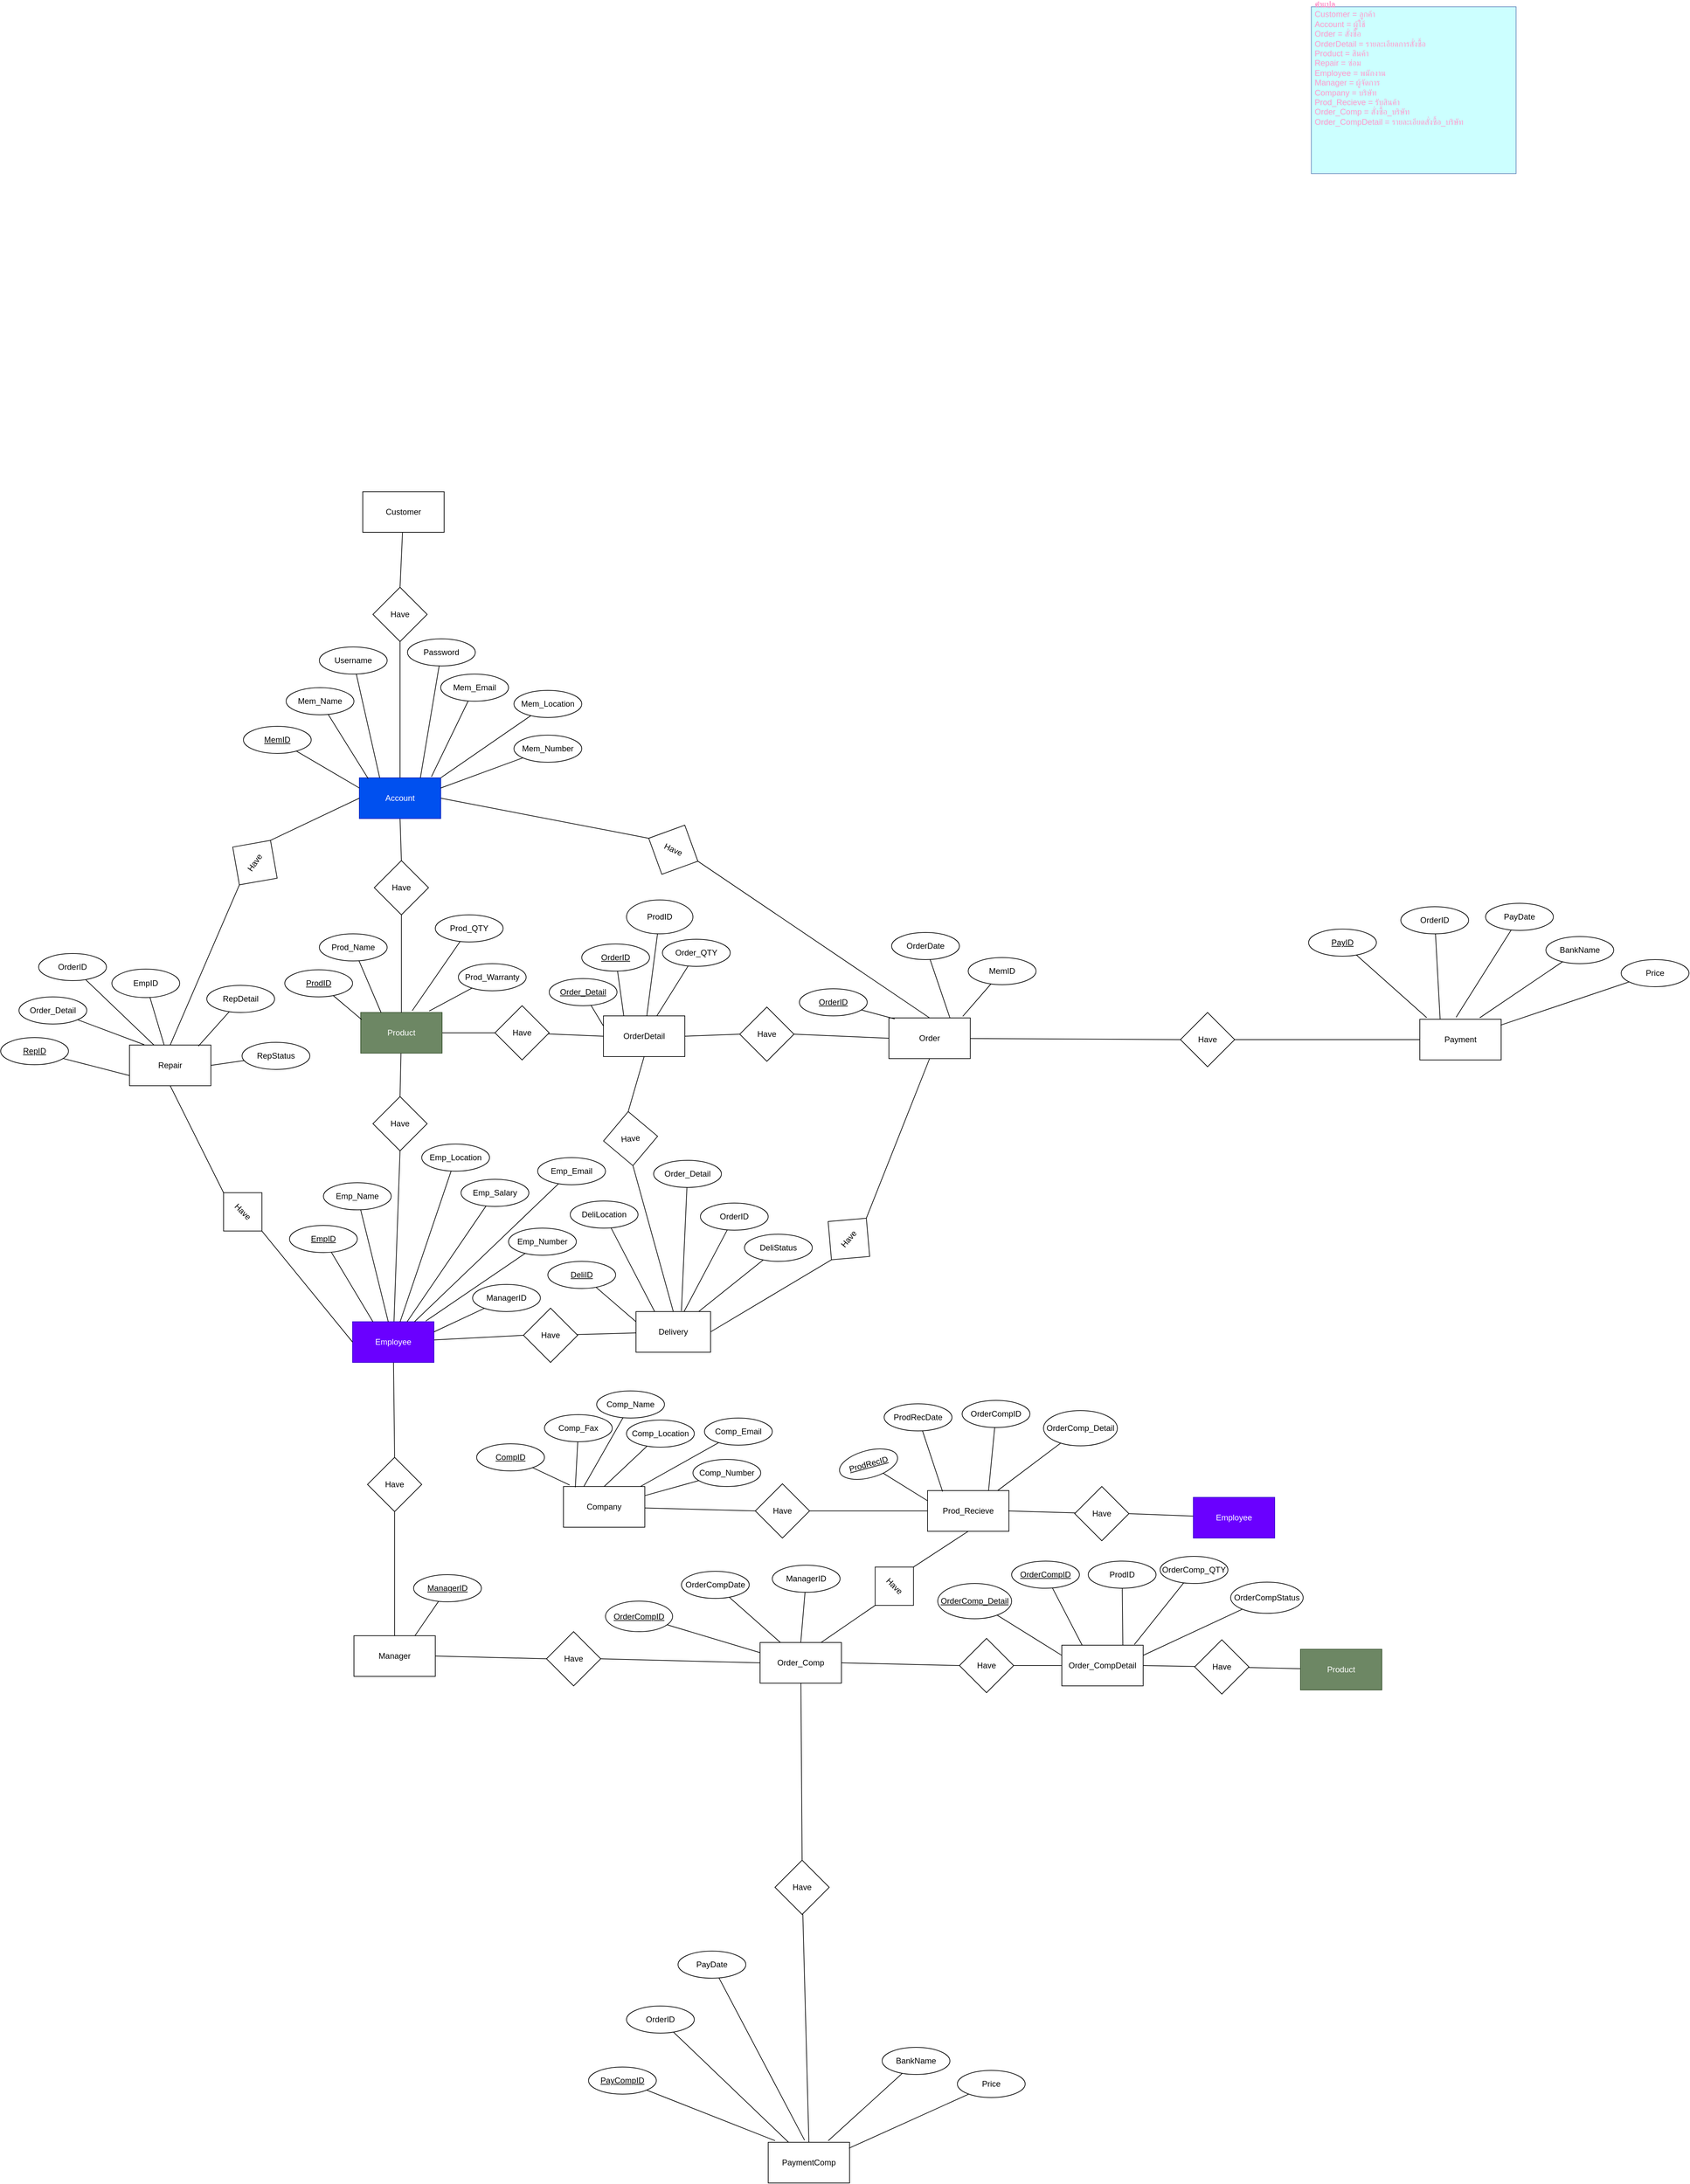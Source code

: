 <mxfile version="14.5.1" type="github">
  <diagram id="R2lEEEUBdFMjLlhIrx00" name="Page-1">
    <mxGraphModel dx="1712" dy="451" grid="0" gridSize="10" guides="1" tooltips="1" connect="1" arrows="1" fold="1" page="1" pageScale="1" pageWidth="850" pageHeight="1100" math="0" shadow="0" extFonts="Permanent Marker^https://fonts.googleapis.com/css?family=Permanent+Marker">
      <root>
        <mxCell id="0" />
        <mxCell id="1" parent="0" />
        <mxCell id="erzUi001Izax6d6wpw4E-4" style="rounded=0;orthogonalLoop=1;jettySize=auto;html=1;entryX=0.5;entryY=0;entryDx=0;entryDy=0;endArrow=none;endFill=0;" parent="1" source="erzUi001Izax6d6wpw4E-1" target="erzUi001Izax6d6wpw4E-2" edge="1">
          <mxGeometry relative="1" as="geometry" />
        </mxCell>
        <mxCell id="erzUi001Izax6d6wpw4E-1" value="Customer" style="rounded=0;whiteSpace=wrap;html=1;" parent="1" vertex="1">
          <mxGeometry x="102" y="1683" width="120" height="60" as="geometry" />
        </mxCell>
        <mxCell id="erzUi001Izax6d6wpw4E-5" style="edgeStyle=none;rounded=0;orthogonalLoop=1;jettySize=auto;html=1;endArrow=none;endFill=0;exitX=0.5;exitY=1;exitDx=0;exitDy=0;" parent="1" source="erzUi001Izax6d6wpw4E-2" target="erzUi001Izax6d6wpw4E-3" edge="1">
          <mxGeometry relative="1" as="geometry" />
        </mxCell>
        <mxCell id="erzUi001Izax6d6wpw4E-2" value="Have" style="rhombus;whiteSpace=wrap;html=1;" parent="1" vertex="1">
          <mxGeometry x="117" y="1824" width="80" height="80" as="geometry" />
        </mxCell>
        <mxCell id="erzUi001Izax6d6wpw4E-24" style="edgeStyle=none;rounded=0;orthogonalLoop=1;jettySize=auto;html=1;entryX=0;entryY=0.5;entryDx=0;entryDy=0;endArrow=none;endFill=0;exitX=1;exitY=0.5;exitDx=0;exitDy=0;" parent="1" source="erzUi001Izax6d6wpw4E-3" target="erzUi001Izax6d6wpw4E-23" edge="1">
          <mxGeometry relative="1" as="geometry">
            <mxPoint x="283" y="2193" as="sourcePoint" />
          </mxGeometry>
        </mxCell>
        <mxCell id="ENSn6PP0rPi9htedMr6S-6" style="edgeStyle=none;rounded=0;orthogonalLoop=1;jettySize=auto;html=1;entryX=0.5;entryY=0;entryDx=0;entryDy=0;endArrow=none;endFill=0;exitX=0.5;exitY=1;exitDx=0;exitDy=0;" parent="1" source="erzUi001Izax6d6wpw4E-3" target="ENSn6PP0rPi9htedMr6S-5" edge="1">
          <mxGeometry relative="1" as="geometry" />
        </mxCell>
        <mxCell id="erzUi001Izax6d6wpw4E-3" value="Account" style="rounded=0;whiteSpace=wrap;html=1;fillColor=#0050ef;strokeColor=#001DBC;fontColor=#ffffff;" parent="1" vertex="1">
          <mxGeometry x="97" y="2105" width="120" height="60" as="geometry" />
        </mxCell>
        <mxCell id="erzUi001Izax6d6wpw4E-10" style="edgeStyle=none;rounded=0;orthogonalLoop=1;jettySize=auto;html=1;entryX=0.25;entryY=0;entryDx=0;entryDy=0;endArrow=none;endFill=0;" parent="1" source="erzUi001Izax6d6wpw4E-9" target="erzUi001Izax6d6wpw4E-3" edge="1">
          <mxGeometry relative="1" as="geometry" />
        </mxCell>
        <mxCell id="erzUi001Izax6d6wpw4E-9" value="Username" style="ellipse;whiteSpace=wrap;html=1;align=center;" parent="1" vertex="1">
          <mxGeometry x="38" y="1912" width="100" height="40" as="geometry" />
        </mxCell>
        <mxCell id="erzUi001Izax6d6wpw4E-12" style="edgeStyle=none;rounded=0;orthogonalLoop=1;jettySize=auto;html=1;entryX=0.75;entryY=0;entryDx=0;entryDy=0;endArrow=none;endFill=0;" parent="1" source="erzUi001Izax6d6wpw4E-11" target="erzUi001Izax6d6wpw4E-3" edge="1">
          <mxGeometry relative="1" as="geometry" />
        </mxCell>
        <mxCell id="erzUi001Izax6d6wpw4E-11" value="Password" style="ellipse;whiteSpace=wrap;html=1;align=center;" parent="1" vertex="1">
          <mxGeometry x="168" y="1900" width="100" height="40" as="geometry" />
        </mxCell>
        <mxCell id="erzUi001Izax6d6wpw4E-14" style="edgeStyle=none;rounded=0;orthogonalLoop=1;jettySize=auto;html=1;endArrow=none;endFill=0;entryX=0;entryY=0.25;entryDx=0;entryDy=0;" parent="1" source="erzUi001Izax6d6wpw4E-13" target="erzUi001Izax6d6wpw4E-3" edge="1">
          <mxGeometry relative="1" as="geometry">
            <mxPoint x="122" y="1963" as="targetPoint" />
            <Array as="points" />
          </mxGeometry>
        </mxCell>
        <mxCell id="erzUi001Izax6d6wpw4E-13" value="MemID" style="ellipse;whiteSpace=wrap;html=1;align=center;fontStyle=4" parent="1" vertex="1">
          <mxGeometry x="-74" y="2029" width="100" height="40" as="geometry" />
        </mxCell>
        <mxCell id="erzUi001Izax6d6wpw4E-16" style="edgeStyle=none;rounded=0;orthogonalLoop=1;jettySize=auto;html=1;entryX=0.886;entryY=-0.028;entryDx=0;entryDy=0;endArrow=none;endFill=0;entryPerimeter=0;" parent="1" source="erzUi001Izax6d6wpw4E-15" target="erzUi001Izax6d6wpw4E-3" edge="1">
          <mxGeometry relative="1" as="geometry" />
        </mxCell>
        <mxCell id="erzUi001Izax6d6wpw4E-15" value="Mem_Email" style="ellipse;whiteSpace=wrap;html=1;align=center;" parent="1" vertex="1">
          <mxGeometry x="217" y="1952" width="100" height="40" as="geometry" />
        </mxCell>
        <mxCell id="erzUi001Izax6d6wpw4E-18" style="edgeStyle=none;rounded=0;orthogonalLoop=1;jettySize=auto;html=1;entryX=1;entryY=0;entryDx=0;entryDy=0;endArrow=none;endFill=0;" parent="1" source="erzUi001Izax6d6wpw4E-17" target="erzUi001Izax6d6wpw4E-3" edge="1">
          <mxGeometry relative="1" as="geometry" />
        </mxCell>
        <mxCell id="erzUi001Izax6d6wpw4E-17" value="Mem_Location" style="ellipse;whiteSpace=wrap;html=1;align=center;" parent="1" vertex="1">
          <mxGeometry x="325" y="1976" width="100" height="40" as="geometry" />
        </mxCell>
        <mxCell id="erzUi001Izax6d6wpw4E-20" style="edgeStyle=none;rounded=0;orthogonalLoop=1;jettySize=auto;html=1;entryX=1;entryY=0.25;entryDx=0;entryDy=0;endArrow=none;endFill=0;" parent="1" source="erzUi001Izax6d6wpw4E-19" target="erzUi001Izax6d6wpw4E-3" edge="1">
          <mxGeometry relative="1" as="geometry" />
        </mxCell>
        <mxCell id="erzUi001Izax6d6wpw4E-19" value="Mem_Number" style="ellipse;whiteSpace=wrap;html=1;align=center;" parent="1" vertex="1">
          <mxGeometry x="325" y="2042" width="100" height="40" as="geometry" />
        </mxCell>
        <mxCell id="erzUi001Izax6d6wpw4E-22" style="edgeStyle=none;rounded=0;orthogonalLoop=1;jettySize=auto;html=1;endArrow=none;endFill=0;entryX=0.108;entryY=0.017;entryDx=0;entryDy=0;entryPerimeter=0;" parent="1" source="erzUi001Izax6d6wpw4E-21" target="erzUi001Izax6d6wpw4E-3" edge="1">
          <mxGeometry relative="1" as="geometry">
            <mxPoint x="137" y="1963" as="targetPoint" />
          </mxGeometry>
        </mxCell>
        <mxCell id="erzUi001Izax6d6wpw4E-21" value="Mem_Name" style="ellipse;whiteSpace=wrap;html=1;align=center;" parent="1" vertex="1">
          <mxGeometry x="-11" y="1972" width="100" height="40" as="geometry" />
        </mxCell>
        <mxCell id="erzUi001Izax6d6wpw4E-38" style="edgeStyle=none;rounded=0;orthogonalLoop=1;jettySize=auto;html=1;endArrow=none;endFill=0;exitX=1;exitY=0.5;exitDx=0;exitDy=0;entryX=0.5;entryY=0;entryDx=0;entryDy=0;" parent="1" source="erzUi001Izax6d6wpw4E-23" target="erzUi001Izax6d6wpw4E-37" edge="1">
          <mxGeometry relative="1" as="geometry" />
        </mxCell>
        <mxCell id="erzUi001Izax6d6wpw4E-23" value="Have" style="rhombus;whiteSpace=wrap;html=1;rotation=25;" parent="1" vertex="1">
          <mxGeometry x="520" y="2171" width="80" height="80" as="geometry" />
        </mxCell>
        <mxCell id="ENSn6PP0rPi9htedMr6S-9" style="edgeStyle=none;rounded=0;orthogonalLoop=1;jettySize=auto;html=1;entryX=0;entryY=0.5;entryDx=0;entryDy=0;endArrow=none;endFill=0;" parent="1" source="erzUi001Izax6d6wpw4E-25" target="ENSn6PP0rPi9htedMr6S-8" edge="1">
          <mxGeometry relative="1" as="geometry" />
        </mxCell>
        <mxCell id="M6LT8KvtsGDRZ_WIEE-e-6" style="rounded=0;orthogonalLoop=1;jettySize=auto;html=1;entryX=0.5;entryY=0;entryDx=0;entryDy=0;endArrow=none;endFill=0;" parent="1" source="erzUi001Izax6d6wpw4E-25" target="M6LT8KvtsGDRZ_WIEE-e-3" edge="1">
          <mxGeometry relative="1" as="geometry">
            <mxPoint x="144" y="1972" as="targetPoint" />
          </mxGeometry>
        </mxCell>
        <mxCell id="erzUi001Izax6d6wpw4E-25" value="Product" style="rounded=0;whiteSpace=wrap;html=1;fillColor=#6d8764;strokeColor=#3A5431;fontColor=#ffffff;" parent="1" vertex="1">
          <mxGeometry x="99" y="2451" width="120" height="60" as="geometry" />
        </mxCell>
        <mxCell id="erzUi001Izax6d6wpw4E-29" style="edgeStyle=none;rounded=0;orthogonalLoop=1;jettySize=auto;html=1;entryX=0.011;entryY=0.172;entryDx=0;entryDy=0;entryPerimeter=0;endArrow=none;endFill=0;" parent="1" source="erzUi001Izax6d6wpw4E-28" target="erzUi001Izax6d6wpw4E-25" edge="1">
          <mxGeometry relative="1" as="geometry" />
        </mxCell>
        <mxCell id="erzUi001Izax6d6wpw4E-28" value="ProdID" style="ellipse;whiteSpace=wrap;html=1;align=center;fontStyle=4" parent="1" vertex="1">
          <mxGeometry x="-13" y="2388" width="100" height="40" as="geometry" />
        </mxCell>
        <mxCell id="erzUi001Izax6d6wpw4E-31" style="edgeStyle=none;rounded=0;orthogonalLoop=1;jettySize=auto;html=1;entryX=0.25;entryY=0;entryDx=0;entryDy=0;endArrow=none;endFill=0;" parent="1" source="erzUi001Izax6d6wpw4E-30" target="erzUi001Izax6d6wpw4E-25" edge="1">
          <mxGeometry relative="1" as="geometry" />
        </mxCell>
        <mxCell id="erzUi001Izax6d6wpw4E-30" value="Prod_Name" style="ellipse;whiteSpace=wrap;html=1;align=center;fontStyle=0" parent="1" vertex="1">
          <mxGeometry x="38" y="2335" width="100" height="40" as="geometry" />
        </mxCell>
        <mxCell id="erzUi001Izax6d6wpw4E-33" style="edgeStyle=none;rounded=0;orthogonalLoop=1;jettySize=auto;html=1;entryX=0.633;entryY=-0.044;entryDx=0;entryDy=0;entryPerimeter=0;endArrow=none;endFill=0;" parent="1" source="erzUi001Izax6d6wpw4E-32" target="erzUi001Izax6d6wpw4E-25" edge="1">
          <mxGeometry relative="1" as="geometry" />
        </mxCell>
        <mxCell id="erzUi001Izax6d6wpw4E-32" value="Prod_QTY" style="ellipse;whiteSpace=wrap;html=1;align=center;fontStyle=0" parent="1" vertex="1">
          <mxGeometry x="209" y="2307" width="100" height="40" as="geometry" />
        </mxCell>
        <mxCell id="erzUi001Izax6d6wpw4E-35" style="edgeStyle=none;rounded=0;orthogonalLoop=1;jettySize=auto;html=1;entryX=0.842;entryY=-0.036;entryDx=0;entryDy=0;entryPerimeter=0;endArrow=none;endFill=0;" parent="1" source="erzUi001Izax6d6wpw4E-34" target="erzUi001Izax6d6wpw4E-25" edge="1">
          <mxGeometry relative="1" as="geometry" />
        </mxCell>
        <mxCell id="erzUi001Izax6d6wpw4E-34" value="Prod_Warranty" style="ellipse;whiteSpace=wrap;html=1;align=center;fontStyle=0" parent="1" vertex="1">
          <mxGeometry x="243" y="2379" width="100" height="40" as="geometry" />
        </mxCell>
        <mxCell id="ENSn6PP0rPi9htedMr6S-3" style="rounded=0;orthogonalLoop=1;jettySize=auto;html=1;endArrow=none;endFill=0;entryX=1;entryY=0.5;entryDx=0;entryDy=0;exitX=0;exitY=0.5;exitDx=0;exitDy=0;" parent="1" source="erzUi001Izax6d6wpw4E-37" target="ENSn6PP0rPi9htedMr6S-2" edge="1">
          <mxGeometry relative="1" as="geometry" />
        </mxCell>
        <mxCell id="xquN6lEqvl1txp3sHEv1-3" style="rounded=0;orthogonalLoop=1;jettySize=auto;html=1;entryX=0;entryY=0.5;entryDx=0;entryDy=0;endArrow=none;endFill=0;" edge="1" parent="1" source="erzUi001Izax6d6wpw4E-37" target="xquN6lEqvl1txp3sHEv1-2">
          <mxGeometry relative="1" as="geometry" />
        </mxCell>
        <mxCell id="erzUi001Izax6d6wpw4E-37" value="Order" style="rounded=0;whiteSpace=wrap;html=1;" parent="1" vertex="1">
          <mxGeometry x="878" y="2459" width="120" height="60" as="geometry" />
        </mxCell>
        <mxCell id="erzUi001Izax6d6wpw4E-45" style="edgeStyle=none;rounded=0;orthogonalLoop=1;jettySize=auto;html=1;entryX=0.072;entryY=0.025;entryDx=0;entryDy=0;endArrow=none;endFill=0;entryPerimeter=0;" parent="1" source="erzUi001Izax6d6wpw4E-43" target="erzUi001Izax6d6wpw4E-37" edge="1">
          <mxGeometry relative="1" as="geometry" />
        </mxCell>
        <mxCell id="erzUi001Izax6d6wpw4E-43" value="OrderID" style="ellipse;whiteSpace=wrap;html=1;align=center;fontStyle=4" parent="1" vertex="1">
          <mxGeometry x="746" y="2416" width="100" height="40" as="geometry" />
        </mxCell>
        <mxCell id="erzUi001Izax6d6wpw4E-46" style="edgeStyle=none;rounded=0;orthogonalLoop=1;jettySize=auto;html=1;entryX=0.75;entryY=0;entryDx=0;entryDy=0;endArrow=none;endFill=0;" parent="1" source="erzUi001Izax6d6wpw4E-44" target="erzUi001Izax6d6wpw4E-37" edge="1">
          <mxGeometry relative="1" as="geometry" />
        </mxCell>
        <mxCell id="erzUi001Izax6d6wpw4E-44" value="OrderDate" style="ellipse;whiteSpace=wrap;html=1;align=center;fontStyle=0" parent="1" vertex="1">
          <mxGeometry x="882" y="2333" width="100" height="40" as="geometry" />
        </mxCell>
        <mxCell id="erzUi001Izax6d6wpw4E-48" style="edgeStyle=none;rounded=0;orthogonalLoop=1;jettySize=auto;html=1;entryX=0.908;entryY=-0.039;entryDx=0;entryDy=0;endArrow=none;endFill=0;entryPerimeter=0;" parent="1" source="erzUi001Izax6d6wpw4E-47" target="erzUi001Izax6d6wpw4E-37" edge="1">
          <mxGeometry relative="1" as="geometry" />
        </mxCell>
        <mxCell id="erzUi001Izax6d6wpw4E-47" value="MemID" style="ellipse;whiteSpace=wrap;html=1;align=center;fontStyle=0" parent="1" vertex="1">
          <mxGeometry x="995" y="2370" width="100" height="40" as="geometry" />
        </mxCell>
        <mxCell id="WizGwZLBX3iZ27yXYLyq-36" style="edgeStyle=none;rounded=0;orthogonalLoop=1;jettySize=auto;html=1;entryX=0.5;entryY=0;entryDx=0;entryDy=0;endArrow=none;endFill=0;exitX=0.5;exitY=1;exitDx=0;exitDy=0;" parent="1" source="ENSn6PP0rPi9htedMr6S-1" target="WizGwZLBX3iZ27yXYLyq-35" edge="1">
          <mxGeometry relative="1" as="geometry" />
        </mxCell>
        <mxCell id="ENSn6PP0rPi9htedMr6S-1" value="OrderDetail" style="rounded=0;whiteSpace=wrap;html=1;" parent="1" vertex="1">
          <mxGeometry x="457" y="2456" width="120" height="60" as="geometry" />
        </mxCell>
        <mxCell id="ENSn6PP0rPi9htedMr6S-4" style="edgeStyle=none;rounded=0;orthogonalLoop=1;jettySize=auto;html=1;endArrow=none;endFill=0;entryX=1;entryY=0.5;entryDx=0;entryDy=0;exitX=0;exitY=0.5;exitDx=0;exitDy=0;" parent="1" source="ENSn6PP0rPi9htedMr6S-2" target="ENSn6PP0rPi9htedMr6S-1" edge="1">
          <mxGeometry relative="1" as="geometry" />
        </mxCell>
        <mxCell id="ENSn6PP0rPi9htedMr6S-2" value="Have" style="rhombus;whiteSpace=wrap;html=1;rotation=0;" parent="1" vertex="1">
          <mxGeometry x="658" y="2443" width="80" height="80" as="geometry" />
        </mxCell>
        <mxCell id="ENSn6PP0rPi9htedMr6S-7" style="edgeStyle=none;rounded=0;orthogonalLoop=1;jettySize=auto;html=1;entryX=0.5;entryY=0;entryDx=0;entryDy=0;endArrow=none;endFill=0;exitX=0.5;exitY=1;exitDx=0;exitDy=0;" parent="1" source="ENSn6PP0rPi9htedMr6S-5" target="erzUi001Izax6d6wpw4E-25" edge="1">
          <mxGeometry relative="1" as="geometry" />
        </mxCell>
        <mxCell id="ENSn6PP0rPi9htedMr6S-5" value="Have" style="rhombus;whiteSpace=wrap;html=1;" parent="1" vertex="1">
          <mxGeometry x="119" y="2227" width="80" height="80" as="geometry" />
        </mxCell>
        <mxCell id="ENSn6PP0rPi9htedMr6S-10" style="edgeStyle=none;rounded=0;orthogonalLoop=1;jettySize=auto;html=1;entryX=0;entryY=0.5;entryDx=0;entryDy=0;endArrow=none;endFill=0;" parent="1" source="ENSn6PP0rPi9htedMr6S-8" target="ENSn6PP0rPi9htedMr6S-1" edge="1">
          <mxGeometry relative="1" as="geometry" />
        </mxCell>
        <mxCell id="ENSn6PP0rPi9htedMr6S-8" value="Have" style="rhombus;whiteSpace=wrap;html=1;" parent="1" vertex="1">
          <mxGeometry x="297" y="2441" width="80" height="80" as="geometry" />
        </mxCell>
        <mxCell id="ENSn6PP0rPi9htedMr6S-14" style="edgeStyle=none;rounded=0;orthogonalLoop=1;jettySize=auto;html=1;entryX=0.25;entryY=0;entryDx=0;entryDy=0;endArrow=none;endFill=0;" parent="1" source="ENSn6PP0rPi9htedMr6S-11" target="ENSn6PP0rPi9htedMr6S-1" edge="1">
          <mxGeometry relative="1" as="geometry" />
        </mxCell>
        <mxCell id="ENSn6PP0rPi9htedMr6S-11" value="OrderID" style="ellipse;whiteSpace=wrap;html=1;align=center;fontStyle=4" parent="1" vertex="1">
          <mxGeometry x="425" y="2350" width="100" height="40" as="geometry" />
        </mxCell>
        <mxCell id="ENSn6PP0rPi9htedMr6S-13" style="edgeStyle=none;rounded=0;orthogonalLoop=1;jettySize=auto;html=1;entryX=0;entryY=0.25;entryDx=0;entryDy=0;endArrow=none;endFill=0;" parent="1" source="ENSn6PP0rPi9htedMr6S-12" target="ENSn6PP0rPi9htedMr6S-1" edge="1">
          <mxGeometry relative="1" as="geometry" />
        </mxCell>
        <mxCell id="ENSn6PP0rPi9htedMr6S-12" value="Order_Detail" style="ellipse;whiteSpace=wrap;html=1;align=center;fontStyle=4" parent="1" vertex="1">
          <mxGeometry x="377" y="2401" width="100" height="40" as="geometry" />
        </mxCell>
        <mxCell id="ENSn6PP0rPi9htedMr6S-18" style="edgeStyle=none;rounded=0;orthogonalLoop=1;jettySize=auto;html=1;endArrow=none;endFill=0;" parent="1" source="ENSn6PP0rPi9htedMr6S-15" target="ENSn6PP0rPi9htedMr6S-1" edge="1">
          <mxGeometry relative="1" as="geometry" />
        </mxCell>
        <mxCell id="ENSn6PP0rPi9htedMr6S-15" value="Order_QTY" style="ellipse;whiteSpace=wrap;html=1;align=center;fontStyle=0" parent="1" vertex="1">
          <mxGeometry x="544" y="2343" width="100" height="40" as="geometry" />
        </mxCell>
        <mxCell id="ENSn6PP0rPi9htedMr6S-17" style="edgeStyle=none;rounded=0;orthogonalLoop=1;jettySize=auto;html=1;endArrow=none;endFill=0;" parent="1" source="ENSn6PP0rPi9htedMr6S-16" target="ENSn6PP0rPi9htedMr6S-1" edge="1">
          <mxGeometry relative="1" as="geometry" />
        </mxCell>
        <mxCell id="ENSn6PP0rPi9htedMr6S-16" value="ProdID" style="ellipse;whiteSpace=wrap;html=1;align=center;fontStyle=0" parent="1" vertex="1">
          <mxGeometry x="491" y="2285" width="98" height="50" as="geometry" />
        </mxCell>
        <mxCell id="M6LT8KvtsGDRZ_WIEE-e-7" style="edgeStyle=none;rounded=0;orthogonalLoop=1;jettySize=auto;html=1;endArrow=none;endFill=0;entryX=0.5;entryY=1;entryDx=0;entryDy=0;" parent="1" source="ENSn6PP0rPi9htedMr6S-20" target="M6LT8KvtsGDRZ_WIEE-e-3" edge="1">
          <mxGeometry relative="1" as="geometry">
            <mxPoint x="142" y="2410" as="targetPoint" />
          </mxGeometry>
        </mxCell>
        <mxCell id="M6LT8KvtsGDRZ_WIEE-e-23" style="edgeStyle=none;rounded=0;orthogonalLoop=1;jettySize=auto;html=1;endArrow=none;endFill=0;entryX=0.5;entryY=0;entryDx=0;entryDy=0;" parent="1" source="ENSn6PP0rPi9htedMr6S-20" target="M6LT8KvtsGDRZ_WIEE-e-22" edge="1">
          <mxGeometry relative="1" as="geometry">
            <mxPoint x="149" y="3038" as="targetPoint" />
          </mxGeometry>
        </mxCell>
        <mxCell id="M6LT8KvtsGDRZ_WIEE-e-79" style="edgeStyle=none;rounded=0;orthogonalLoop=1;jettySize=auto;html=1;entryX=0;entryY=0.5;entryDx=0;entryDy=0;endArrow=none;endFill=0;" parent="1" source="ENSn6PP0rPi9htedMr6S-20" target="M6LT8KvtsGDRZ_WIEE-e-78" edge="1">
          <mxGeometry relative="1" as="geometry" />
        </mxCell>
        <mxCell id="ENSn6PP0rPi9htedMr6S-20" value="Employee" style="rounded=0;whiteSpace=wrap;html=1;fillColor=#6a00ff;strokeColor=#3700CC;fontColor=#ffffff;" parent="1" vertex="1">
          <mxGeometry x="87" y="2907" width="120" height="60" as="geometry" />
        </mxCell>
        <mxCell id="M6LT8KvtsGDRZ_WIEE-e-3" value="Have" style="rhombus;whiteSpace=wrap;html=1;" parent="1" vertex="1">
          <mxGeometry x="117" y="2575" width="80" height="80" as="geometry" />
        </mxCell>
        <mxCell id="M6LT8KvtsGDRZ_WIEE-e-11" style="edgeStyle=none;rounded=0;orthogonalLoop=1;jettySize=auto;html=1;endArrow=none;endFill=0;entryX=0.25;entryY=0;entryDx=0;entryDy=0;" parent="1" source="M6LT8KvtsGDRZ_WIEE-e-8" target="ENSn6PP0rPi9htedMr6S-20" edge="1">
          <mxGeometry relative="1" as="geometry">
            <mxPoint x="-159" y="2716" as="targetPoint" />
          </mxGeometry>
        </mxCell>
        <mxCell id="M6LT8KvtsGDRZ_WIEE-e-8" value="EmpID" style="ellipse;whiteSpace=wrap;html=1;align=center;fontStyle=4" parent="1" vertex="1">
          <mxGeometry x="-6" y="2765" width="100" height="40" as="geometry" />
        </mxCell>
        <mxCell id="M6LT8KvtsGDRZ_WIEE-e-16" style="edgeStyle=none;rounded=0;orthogonalLoop=1;jettySize=auto;html=1;endArrow=none;endFill=0;" parent="1" source="M6LT8KvtsGDRZ_WIEE-e-12" target="ENSn6PP0rPi9htedMr6S-20" edge="1">
          <mxGeometry relative="1" as="geometry" />
        </mxCell>
        <mxCell id="M6LT8KvtsGDRZ_WIEE-e-12" value="Emp_Name" style="ellipse;whiteSpace=wrap;html=1;align=center;fontStyle=0" parent="1" vertex="1">
          <mxGeometry x="44" y="2702" width="100" height="40" as="geometry" />
        </mxCell>
        <mxCell id="M6LT8KvtsGDRZ_WIEE-e-17" style="edgeStyle=none;rounded=0;orthogonalLoop=1;jettySize=auto;html=1;endArrow=none;endFill=0;" parent="1" source="M6LT8KvtsGDRZ_WIEE-e-13" target="ENSn6PP0rPi9htedMr6S-20" edge="1">
          <mxGeometry relative="1" as="geometry">
            <mxPoint x="-20" y="2706" as="targetPoint" />
          </mxGeometry>
        </mxCell>
        <mxCell id="M6LT8KvtsGDRZ_WIEE-e-13" value="Emp_Location" style="ellipse;whiteSpace=wrap;html=1;align=center;fontStyle=0" parent="1" vertex="1">
          <mxGeometry x="189" y="2645" width="100" height="40" as="geometry" />
        </mxCell>
        <mxCell id="M6LT8KvtsGDRZ_WIEE-e-18" style="edgeStyle=none;rounded=0;orthogonalLoop=1;jettySize=auto;html=1;endArrow=none;endFill=0;" parent="1" source="M6LT8KvtsGDRZ_WIEE-e-14" target="ENSn6PP0rPi9htedMr6S-20" edge="1">
          <mxGeometry relative="1" as="geometry">
            <mxPoint x="277" y="2710" as="targetPoint" />
          </mxGeometry>
        </mxCell>
        <mxCell id="M6LT8KvtsGDRZ_WIEE-e-14" value="Emp_Email" style="ellipse;whiteSpace=wrap;html=1;align=center;fontStyle=0" parent="1" vertex="1">
          <mxGeometry x="360" y="2665" width="100" height="40" as="geometry" />
        </mxCell>
        <mxCell id="M6LT8KvtsGDRZ_WIEE-e-19" style="edgeStyle=none;rounded=0;orthogonalLoop=1;jettySize=auto;html=1;endArrow=none;endFill=0;entryX=0.9;entryY=-0.017;entryDx=0;entryDy=0;entryPerimeter=0;" parent="1" source="M6LT8KvtsGDRZ_WIEE-e-15" target="ENSn6PP0rPi9htedMr6S-20" edge="1">
          <mxGeometry relative="1" as="geometry">
            <mxPoint x="432" y="2727" as="targetPoint" />
          </mxGeometry>
        </mxCell>
        <mxCell id="M6LT8KvtsGDRZ_WIEE-e-15" value="Emp_Number" style="ellipse;whiteSpace=wrap;html=1;align=center;fontStyle=0" parent="1" vertex="1">
          <mxGeometry x="317" y="2769" width="100" height="40" as="geometry" />
        </mxCell>
        <mxCell id="M6LT8KvtsGDRZ_WIEE-e-21" style="edgeStyle=none;rounded=0;orthogonalLoop=1;jettySize=auto;html=1;endArrow=none;endFill=0;" parent="1" source="M6LT8KvtsGDRZ_WIEE-e-20" target="ENSn6PP0rPi9htedMr6S-20" edge="1">
          <mxGeometry relative="1" as="geometry" />
        </mxCell>
        <mxCell id="M6LT8KvtsGDRZ_WIEE-e-20" value="Emp_Salary" style="ellipse;whiteSpace=wrap;html=1;align=center;fontStyle=0" parent="1" vertex="1">
          <mxGeometry x="247" y="2697" width="100" height="40" as="geometry" />
        </mxCell>
        <mxCell id="M6LT8KvtsGDRZ_WIEE-e-24" style="edgeStyle=none;rounded=0;orthogonalLoop=1;jettySize=auto;html=1;endArrow=none;endFill=0;entryX=0.5;entryY=0;entryDx=0;entryDy=0;exitX=0.5;exitY=1;exitDx=0;exitDy=0;" parent="1" source="M6LT8KvtsGDRZ_WIEE-e-22" target="M6LT8KvtsGDRZ_WIEE-e-25" edge="1">
          <mxGeometry relative="1" as="geometry">
            <mxPoint x="144" y="3604" as="targetPoint" />
          </mxGeometry>
        </mxCell>
        <mxCell id="M6LT8KvtsGDRZ_WIEE-e-22" value="Have" style="rhombus;whiteSpace=wrap;html=1;rotation=0;" parent="1" vertex="1">
          <mxGeometry x="109" y="3107" width="80" height="80" as="geometry" />
        </mxCell>
        <mxCell id="M6LT8KvtsGDRZ_WIEE-e-67" style="edgeStyle=none;rounded=0;orthogonalLoop=1;jettySize=auto;html=1;entryX=0;entryY=0.5;entryDx=0;entryDy=0;endArrow=none;endFill=0;exitX=1;exitY=0.5;exitDx=0;exitDy=0;" parent="1" source="M6LT8KvtsGDRZ_WIEE-e-25" target="M6LT8KvtsGDRZ_WIEE-e-65" edge="1">
          <mxGeometry relative="1" as="geometry" />
        </mxCell>
        <mxCell id="M6LT8KvtsGDRZ_WIEE-e-25" value="Manager" style="rounded=0;whiteSpace=wrap;html=1;" parent="1" vertex="1">
          <mxGeometry x="89" y="3370" width="120" height="60" as="geometry" />
        </mxCell>
        <mxCell id="M6LT8KvtsGDRZ_WIEE-e-27" style="edgeStyle=none;rounded=0;orthogonalLoop=1;jettySize=auto;html=1;entryX=1;entryY=0.25;entryDx=0;entryDy=0;endArrow=none;endFill=0;" parent="1" source="M6LT8KvtsGDRZ_WIEE-e-26" target="ENSn6PP0rPi9htedMr6S-20" edge="1">
          <mxGeometry relative="1" as="geometry" />
        </mxCell>
        <mxCell id="M6LT8KvtsGDRZ_WIEE-e-26" value="ManagerID" style="ellipse;whiteSpace=wrap;html=1;align=center;fontStyle=0" parent="1" vertex="1">
          <mxGeometry x="264" y="2852" width="100" height="40" as="geometry" />
        </mxCell>
        <mxCell id="M6LT8KvtsGDRZ_WIEE-e-29" style="edgeStyle=none;rounded=0;orthogonalLoop=1;jettySize=auto;html=1;entryX=0.75;entryY=0;entryDx=0;entryDy=0;endArrow=none;endFill=0;" parent="1" source="M6LT8KvtsGDRZ_WIEE-e-28" target="M6LT8KvtsGDRZ_WIEE-e-25" edge="1">
          <mxGeometry relative="1" as="geometry" />
        </mxCell>
        <mxCell id="M6LT8KvtsGDRZ_WIEE-e-28" value="ManagerID" style="ellipse;whiteSpace=wrap;html=1;align=center;fontStyle=4" parent="1" vertex="1">
          <mxGeometry x="177" y="3280" width="100" height="40" as="geometry" />
        </mxCell>
        <mxCell id="M6LT8KvtsGDRZ_WIEE-e-30" value="Delivery" style="rounded=0;whiteSpace=wrap;html=1;" parent="1" vertex="1">
          <mxGeometry x="505" y="2892" width="110" height="60" as="geometry" />
        </mxCell>
        <mxCell id="M6LT8KvtsGDRZ_WIEE-e-35" style="edgeStyle=none;rounded=0;orthogonalLoop=1;jettySize=auto;html=1;entryX=0;entryY=0.25;entryDx=0;entryDy=0;endArrow=none;endFill=0;" parent="1" source="M6LT8KvtsGDRZ_WIEE-e-33" target="M6LT8KvtsGDRZ_WIEE-e-30" edge="1">
          <mxGeometry relative="1" as="geometry" />
        </mxCell>
        <mxCell id="M6LT8KvtsGDRZ_WIEE-e-33" value="DeliID" style="ellipse;whiteSpace=wrap;html=1;align=center;fontStyle=4" parent="1" vertex="1">
          <mxGeometry x="375" y="2818" width="100" height="40" as="geometry" />
        </mxCell>
        <mxCell id="M6LT8KvtsGDRZ_WIEE-e-36" style="edgeStyle=none;rounded=0;orthogonalLoop=1;jettySize=auto;html=1;endArrow=none;endFill=0;" parent="1" source="M6LT8KvtsGDRZ_WIEE-e-34" target="M6LT8KvtsGDRZ_WIEE-e-30" edge="1">
          <mxGeometry relative="1" as="geometry" />
        </mxCell>
        <mxCell id="M6LT8KvtsGDRZ_WIEE-e-34" value="OrderID" style="ellipse;whiteSpace=wrap;html=1;align=center;fontStyle=0" parent="1" vertex="1">
          <mxGeometry x="600" y="2732" width="100" height="40" as="geometry" />
        </mxCell>
        <mxCell id="M6LT8KvtsGDRZ_WIEE-e-38" style="edgeStyle=none;rounded=0;orthogonalLoop=1;jettySize=auto;html=1;endArrow=none;endFill=0;" parent="1" source="M6LT8KvtsGDRZ_WIEE-e-37" target="M6LT8KvtsGDRZ_WIEE-e-30" edge="1">
          <mxGeometry relative="1" as="geometry" />
        </mxCell>
        <mxCell id="M6LT8KvtsGDRZ_WIEE-e-37" value="DeliStatus" style="ellipse;whiteSpace=wrap;html=1;align=center;fontStyle=0" parent="1" vertex="1">
          <mxGeometry x="665" y="2778" width="100" height="40" as="geometry" />
        </mxCell>
        <mxCell id="M6LT8KvtsGDRZ_WIEE-e-41" style="edgeStyle=none;rounded=0;orthogonalLoop=1;jettySize=auto;html=1;endArrow=none;endFill=0;entryX=1;entryY=0.5;entryDx=0;entryDy=0;exitX=0;exitY=0.5;exitDx=0;exitDy=0;" parent="1" source="M6LT8KvtsGDRZ_WIEE-e-40" target="M6LT8KvtsGDRZ_WIEE-e-30" edge="1">
          <mxGeometry relative="1" as="geometry">
            <Array as="points" />
          </mxGeometry>
        </mxCell>
        <mxCell id="M6LT8KvtsGDRZ_WIEE-e-42" style="edgeStyle=none;rounded=0;orthogonalLoop=1;jettySize=auto;html=1;endArrow=none;endFill=0;entryX=0.5;entryY=1;entryDx=0;entryDy=0;exitX=1;exitY=0.5;exitDx=0;exitDy=0;" parent="1" source="M6LT8KvtsGDRZ_WIEE-e-40" target="erzUi001Izax6d6wpw4E-37" edge="1">
          <mxGeometry relative="1" as="geometry">
            <mxPoint x="1155" y="2890.333" as="targetPoint" />
          </mxGeometry>
        </mxCell>
        <mxCell id="M6LT8KvtsGDRZ_WIEE-e-40" value="Have" style="rhombus;whiteSpace=wrap;html=1;rotation=-50;" parent="1" vertex="1">
          <mxGeometry x="779" y="2745" width="80" height="80" as="geometry" />
        </mxCell>
        <mxCell id="M6LT8KvtsGDRZ_WIEE-e-44" style="edgeStyle=none;rounded=0;orthogonalLoop=1;jettySize=auto;html=1;entryX=0.609;entryY=-0.017;entryDx=0;entryDy=0;entryPerimeter=0;endArrow=none;endFill=0;" parent="1" source="M6LT8KvtsGDRZ_WIEE-e-43" target="M6LT8KvtsGDRZ_WIEE-e-30" edge="1">
          <mxGeometry relative="1" as="geometry" />
        </mxCell>
        <mxCell id="M6LT8KvtsGDRZ_WIEE-e-43" value="Order_Detail" style="ellipse;whiteSpace=wrap;html=1;align=center;fontStyle=0" parent="1" vertex="1">
          <mxGeometry x="531" y="2669" width="100" height="40" as="geometry" />
        </mxCell>
        <mxCell id="M6LT8KvtsGDRZ_WIEE-e-47" style="edgeStyle=none;rounded=0;orthogonalLoop=1;jettySize=auto;html=1;entryX=0.25;entryY=0;entryDx=0;entryDy=0;endArrow=none;endFill=0;" parent="1" source="M6LT8KvtsGDRZ_WIEE-e-46" target="M6LT8KvtsGDRZ_WIEE-e-30" edge="1">
          <mxGeometry relative="1" as="geometry" />
        </mxCell>
        <mxCell id="M6LT8KvtsGDRZ_WIEE-e-46" value="DeliLocation" style="ellipse;whiteSpace=wrap;html=1;align=center;fontStyle=0" parent="1" vertex="1">
          <mxGeometry x="408" y="2729" width="100" height="40" as="geometry" />
        </mxCell>
        <mxCell id="M6LT8KvtsGDRZ_WIEE-e-50" style="edgeStyle=none;rounded=0;orthogonalLoop=1;jettySize=auto;html=1;entryX=0;entryY=0.5;entryDx=0;entryDy=0;endArrow=none;endFill=0;exitX=0.5;exitY=0;exitDx=0;exitDy=0;" parent="1" source="M6LT8KvtsGDRZ_WIEE-e-52" target="M6LT8KvtsGDRZ_WIEE-e-49" edge="1">
          <mxGeometry relative="1" as="geometry">
            <mxPoint x="-153" y="2398" as="sourcePoint" />
          </mxGeometry>
        </mxCell>
        <mxCell id="M6LT8KvtsGDRZ_WIEE-e-51" style="edgeStyle=none;rounded=0;orthogonalLoop=1;jettySize=auto;html=1;endArrow=none;endFill=0;entryX=0;entryY=0.5;entryDx=0;entryDy=0;exitX=1;exitY=0.5;exitDx=0;exitDy=0;" parent="1" source="M6LT8KvtsGDRZ_WIEE-e-49" target="erzUi001Izax6d6wpw4E-3" edge="1">
          <mxGeometry relative="1" as="geometry">
            <mxPoint x="32" y="2090" as="targetPoint" />
          </mxGeometry>
        </mxCell>
        <mxCell id="M6LT8KvtsGDRZ_WIEE-e-49" value="Have" style="rhombus;whiteSpace=wrap;html=1;rotation=-55;" parent="1" vertex="1">
          <mxGeometry x="-97" y="2190" width="80" height="80" as="geometry" />
        </mxCell>
        <mxCell id="M6LT8KvtsGDRZ_WIEE-e-84" style="edgeStyle=none;rounded=0;orthogonalLoop=1;jettySize=auto;html=1;entryX=0;entryY=0.5;entryDx=0;entryDy=0;endArrow=none;endFill=0;exitX=0.5;exitY=1;exitDx=0;exitDy=0;" parent="1" source="M6LT8KvtsGDRZ_WIEE-e-52" target="M6LT8KvtsGDRZ_WIEE-e-83" edge="1">
          <mxGeometry relative="1" as="geometry" />
        </mxCell>
        <mxCell id="M6LT8KvtsGDRZ_WIEE-e-52" value="Repair" style="rounded=0;whiteSpace=wrap;html=1;" parent="1" vertex="1">
          <mxGeometry x="-242" y="2499" width="120" height="60" as="geometry" />
        </mxCell>
        <mxCell id="M6LT8KvtsGDRZ_WIEE-e-55" style="edgeStyle=none;rounded=0;orthogonalLoop=1;jettySize=auto;html=1;endArrow=none;endFill=0;entryX=0;entryY=0.75;entryDx=0;entryDy=0;" parent="1" source="M6LT8KvtsGDRZ_WIEE-e-54" target="M6LT8KvtsGDRZ_WIEE-e-52" edge="1">
          <mxGeometry relative="1" as="geometry" />
        </mxCell>
        <mxCell id="M6LT8KvtsGDRZ_WIEE-e-54" value="RepID" style="ellipse;whiteSpace=wrap;html=1;align=center;fontStyle=4" parent="1" vertex="1">
          <mxGeometry x="-432" y="2488" width="100" height="40" as="geometry" />
        </mxCell>
        <mxCell id="M6LT8KvtsGDRZ_WIEE-e-57" style="edgeStyle=none;rounded=0;orthogonalLoop=1;jettySize=auto;html=1;entryX=1;entryY=0.5;entryDx=0;entryDy=0;endArrow=none;endFill=0;" parent="1" source="M6LT8KvtsGDRZ_WIEE-e-56" target="M6LT8KvtsGDRZ_WIEE-e-52" edge="1">
          <mxGeometry relative="1" as="geometry" />
        </mxCell>
        <mxCell id="M6LT8KvtsGDRZ_WIEE-e-56" value="RepStatus" style="ellipse;whiteSpace=wrap;html=1;align=center;fontStyle=0" parent="1" vertex="1">
          <mxGeometry x="-76" y="2495" width="100" height="40" as="geometry" />
        </mxCell>
        <mxCell id="M6LT8KvtsGDRZ_WIEE-e-60" style="edgeStyle=none;rounded=0;orthogonalLoop=1;jettySize=auto;html=1;endArrow=none;endFill=0;" parent="1" source="M6LT8KvtsGDRZ_WIEE-e-58" target="M6LT8KvtsGDRZ_WIEE-e-52" edge="1">
          <mxGeometry relative="1" as="geometry" />
        </mxCell>
        <mxCell id="M6LT8KvtsGDRZ_WIEE-e-58" value="EmpID" style="ellipse;whiteSpace=wrap;html=1;align=center;fontStyle=0" parent="1" vertex="1">
          <mxGeometry x="-268" y="2387" width="100" height="42" as="geometry" />
        </mxCell>
        <mxCell id="M6LT8KvtsGDRZ_WIEE-e-64" style="edgeStyle=none;rounded=0;orthogonalLoop=1;jettySize=auto;html=1;entryX=0.3;entryY=0;entryDx=0;entryDy=0;endArrow=none;endFill=0;entryPerimeter=0;" parent="1" source="M6LT8KvtsGDRZ_WIEE-e-61" target="M6LT8KvtsGDRZ_WIEE-e-52" edge="1">
          <mxGeometry relative="1" as="geometry" />
        </mxCell>
        <mxCell id="M6LT8KvtsGDRZ_WIEE-e-61" value="OrderID" style="ellipse;whiteSpace=wrap;html=1;align=center;fontStyle=0" parent="1" vertex="1">
          <mxGeometry x="-376" y="2364" width="100" height="40" as="geometry" />
        </mxCell>
        <mxCell id="M6LT8KvtsGDRZ_WIEE-e-63" style="edgeStyle=none;rounded=0;orthogonalLoop=1;jettySize=auto;html=1;entryX=0.181;entryY=-0.008;entryDx=0;entryDy=0;endArrow=none;endFill=0;entryPerimeter=0;" parent="1" source="M6LT8KvtsGDRZ_WIEE-e-62" target="M6LT8KvtsGDRZ_WIEE-e-52" edge="1">
          <mxGeometry relative="1" as="geometry" />
        </mxCell>
        <mxCell id="M6LT8KvtsGDRZ_WIEE-e-62" value="Order_Detail" style="ellipse;whiteSpace=wrap;html=1;align=center;fontStyle=0" parent="1" vertex="1">
          <mxGeometry x="-405" y="2428" width="100" height="40" as="geometry" />
        </mxCell>
        <mxCell id="M6LT8KvtsGDRZ_WIEE-e-70" style="edgeStyle=none;rounded=0;orthogonalLoop=1;jettySize=auto;html=1;entryX=0;entryY=0.5;entryDx=0;entryDy=0;endArrow=none;endFill=0;exitX=1;exitY=0.5;exitDx=0;exitDy=0;" parent="1" source="M6LT8KvtsGDRZ_WIEE-e-65" target="M6LT8KvtsGDRZ_WIEE-e-68" edge="1">
          <mxGeometry relative="1" as="geometry" />
        </mxCell>
        <mxCell id="M6LT8KvtsGDRZ_WIEE-e-65" value="Have" style="rhombus;whiteSpace=wrap;html=1;rotation=0;" parent="1" vertex="1">
          <mxGeometry x="373" y="3364" width="80" height="80" as="geometry" />
        </mxCell>
        <mxCell id="M6LT8KvtsGDRZ_WIEE-e-74" style="edgeStyle=none;rounded=0;orthogonalLoop=1;jettySize=auto;html=1;entryX=0;entryY=0.5;entryDx=0;entryDy=0;endArrow=none;endFill=0;" parent="1" target="M6LT8KvtsGDRZ_WIEE-e-73" edge="1">
          <mxGeometry relative="1" as="geometry">
            <mxPoint x="808" y="3410" as="sourcePoint" />
          </mxGeometry>
        </mxCell>
        <mxCell id="xquN6lEqvl1txp3sHEv1-16" style="edgeStyle=none;rounded=0;orthogonalLoop=1;jettySize=auto;html=1;entryX=0.5;entryY=0;entryDx=0;entryDy=0;endArrow=none;endFill=0;" edge="1" parent="1" source="M6LT8KvtsGDRZ_WIEE-e-68" target="xquN6lEqvl1txp3sHEv1-15">
          <mxGeometry relative="1" as="geometry" />
        </mxCell>
        <mxCell id="M6LT8KvtsGDRZ_WIEE-e-68" value="Order_Comp" style="rounded=0;whiteSpace=wrap;html=1;" parent="1" vertex="1">
          <mxGeometry x="688" y="3380" width="120" height="60" as="geometry" />
        </mxCell>
        <mxCell id="M6LT8KvtsGDRZ_WIEE-e-77" style="edgeStyle=none;rounded=0;orthogonalLoop=1;jettySize=auto;html=1;entryX=0;entryY=0.5;entryDx=0;entryDy=0;endArrow=none;endFill=0;" parent="1" source="M6LT8KvtsGDRZ_WIEE-e-73" target="M6LT8KvtsGDRZ_WIEE-e-76" edge="1">
          <mxGeometry relative="1" as="geometry" />
        </mxCell>
        <mxCell id="M6LT8KvtsGDRZ_WIEE-e-73" value="Have" style="rhombus;whiteSpace=wrap;html=1;" parent="1" vertex="1">
          <mxGeometry x="982" y="3374" width="80" height="80" as="geometry" />
        </mxCell>
        <mxCell id="M6LT8KvtsGDRZ_WIEE-e-76" value="Order_CompDetail" style="rounded=0;whiteSpace=wrap;html=1;" parent="1" vertex="1">
          <mxGeometry x="1133" y="3384" width="120" height="60" as="geometry" />
        </mxCell>
        <mxCell id="M6LT8KvtsGDRZ_WIEE-e-80" style="edgeStyle=none;rounded=0;orthogonalLoop=1;jettySize=auto;html=1;endArrow=none;endFill=0;" parent="1" source="M6LT8KvtsGDRZ_WIEE-e-78" target="M6LT8KvtsGDRZ_WIEE-e-30" edge="1">
          <mxGeometry relative="1" as="geometry" />
        </mxCell>
        <mxCell id="M6LT8KvtsGDRZ_WIEE-e-78" value="Have" style="rhombus;whiteSpace=wrap;html=1;rotation=0;" parent="1" vertex="1">
          <mxGeometry x="339" y="2887" width="80" height="80" as="geometry" />
        </mxCell>
        <mxCell id="M6LT8KvtsGDRZ_WIEE-e-85" style="edgeStyle=none;rounded=0;orthogonalLoop=1;jettySize=auto;html=1;endArrow=none;endFill=0;exitX=1;exitY=0.5;exitDx=0;exitDy=0;entryX=0;entryY=0.5;entryDx=0;entryDy=0;" parent="1" source="M6LT8KvtsGDRZ_WIEE-e-83" target="ENSn6PP0rPi9htedMr6S-20" edge="1">
          <mxGeometry relative="1" as="geometry" />
        </mxCell>
        <mxCell id="M6LT8KvtsGDRZ_WIEE-e-83" value="Have" style="rhombus;whiteSpace=wrap;html=1;rotation=45;" parent="1" vertex="1">
          <mxGeometry x="-115" y="2705" width="80" height="80" as="geometry" />
        </mxCell>
        <mxCell id="M6LT8KvtsGDRZ_WIEE-e-92" style="edgeStyle=none;rounded=0;orthogonalLoop=1;jettySize=auto;html=1;endArrow=none;endFill=0;" parent="1" source="M6LT8KvtsGDRZ_WIEE-e-89" target="M6LT8KvtsGDRZ_WIEE-e-90" edge="1">
          <mxGeometry relative="1" as="geometry" />
        </mxCell>
        <mxCell id="WizGwZLBX3iZ27yXYLyq-2" style="edgeStyle=none;rounded=0;orthogonalLoop=1;jettySize=auto;html=1;endArrow=none;endFill=0;entryX=1;entryY=0.5;entryDx=0;entryDy=0;" parent="1" source="M6LT8KvtsGDRZ_WIEE-e-89" target="M6LT8KvtsGDRZ_WIEE-e-76" edge="1">
          <mxGeometry relative="1" as="geometry">
            <mxPoint x="2145" y="3991" as="targetPoint" />
          </mxGeometry>
        </mxCell>
        <mxCell id="M6LT8KvtsGDRZ_WIEE-e-89" value="Have" style="rhombus;whiteSpace=wrap;html=1;" parent="1" vertex="1">
          <mxGeometry x="1329" y="3376" width="80" height="80" as="geometry" />
        </mxCell>
        <mxCell id="M6LT8KvtsGDRZ_WIEE-e-90" value="Product" style="rounded=0;whiteSpace=wrap;html=1;fillColor=#6d8764;strokeColor=#3A5431;fontColor=#ffffff;" parent="1" vertex="1">
          <mxGeometry x="1485" y="3390" width="120" height="60" as="geometry" />
        </mxCell>
        <mxCell id="M6LT8KvtsGDRZ_WIEE-e-94" style="edgeStyle=none;rounded=0;orthogonalLoop=1;jettySize=auto;html=1;endArrow=none;endFill=0;entryX=0.846;entryY=0.028;entryDx=0;entryDy=0;entryPerimeter=0;" parent="1" source="M6LT8KvtsGDRZ_WIEE-e-93" target="M6LT8KvtsGDRZ_WIEE-e-52" edge="1">
          <mxGeometry relative="1" as="geometry" />
        </mxCell>
        <mxCell id="M6LT8KvtsGDRZ_WIEE-e-93" value="RepDetail" style="ellipse;whiteSpace=wrap;html=1;align=center;fontStyle=0" parent="1" vertex="1">
          <mxGeometry x="-128" y="2411" width="100" height="40" as="geometry" />
        </mxCell>
        <mxCell id="M6LT8KvtsGDRZ_WIEE-e-99" style="edgeStyle=none;rounded=0;orthogonalLoop=1;jettySize=auto;html=1;entryX=0;entryY=0.25;entryDx=0;entryDy=0;endArrow=none;endFill=0;" parent="1" source="M6LT8KvtsGDRZ_WIEE-e-95" target="M6LT8KvtsGDRZ_WIEE-e-68" edge="1">
          <mxGeometry relative="1" as="geometry" />
        </mxCell>
        <mxCell id="M6LT8KvtsGDRZ_WIEE-e-95" value="OrderCompID" style="ellipse;whiteSpace=wrap;html=1;align=center;fontStyle=4;direction=south;" parent="1" vertex="1">
          <mxGeometry x="460" y="3319" width="99" height="45" as="geometry" />
        </mxCell>
        <mxCell id="M6LT8KvtsGDRZ_WIEE-e-100" style="edgeStyle=none;rounded=0;orthogonalLoop=1;jettySize=auto;html=1;entryX=0.25;entryY=0;entryDx=0;entryDy=0;endArrow=none;endFill=0;" parent="1" source="M6LT8KvtsGDRZ_WIEE-e-96" target="M6LT8KvtsGDRZ_WIEE-e-68" edge="1">
          <mxGeometry relative="1" as="geometry" />
        </mxCell>
        <mxCell id="M6LT8KvtsGDRZ_WIEE-e-96" value="OrderCompDate" style="ellipse;whiteSpace=wrap;html=1;align=center;fontStyle=0" parent="1" vertex="1">
          <mxGeometry x="572" y="3275" width="100" height="40" as="geometry" />
        </mxCell>
        <mxCell id="M6LT8KvtsGDRZ_WIEE-e-101" style="edgeStyle=none;rounded=0;orthogonalLoop=1;jettySize=auto;html=1;entryX=0.5;entryY=0;entryDx=0;entryDy=0;endArrow=none;endFill=0;" parent="1" source="M6LT8KvtsGDRZ_WIEE-e-98" target="M6LT8KvtsGDRZ_WIEE-e-68" edge="1">
          <mxGeometry relative="1" as="geometry">
            <Array as="points" />
          </mxGeometry>
        </mxCell>
        <mxCell id="M6LT8KvtsGDRZ_WIEE-e-98" value="ManagerID" style="ellipse;whiteSpace=wrap;html=1;align=center;fontStyle=0" parent="1" vertex="1">
          <mxGeometry x="706" y="3266" width="100" height="40" as="geometry" />
        </mxCell>
        <mxCell id="M6LT8KvtsGDRZ_WIEE-e-108" style="edgeStyle=none;rounded=0;orthogonalLoop=1;jettySize=auto;html=1;entryX=0.25;entryY=0;entryDx=0;entryDy=0;endArrow=none;endFill=0;" parent="1" source="M6LT8KvtsGDRZ_WIEE-e-102" target="M6LT8KvtsGDRZ_WIEE-e-76" edge="1">
          <mxGeometry relative="1" as="geometry" />
        </mxCell>
        <mxCell id="M6LT8KvtsGDRZ_WIEE-e-102" value="OrderCompID" style="ellipse;whiteSpace=wrap;html=1;align=center;fontStyle=4" parent="1" vertex="1">
          <mxGeometry x="1059" y="3260" width="100" height="40" as="geometry" />
        </mxCell>
        <mxCell id="M6LT8KvtsGDRZ_WIEE-e-107" style="edgeStyle=none;rounded=0;orthogonalLoop=1;jettySize=auto;html=1;entryX=0;entryY=0.25;entryDx=0;entryDy=0;endArrow=none;endFill=0;" parent="1" source="M6LT8KvtsGDRZ_WIEE-e-103" target="M6LT8KvtsGDRZ_WIEE-e-76" edge="1">
          <mxGeometry relative="1" as="geometry" />
        </mxCell>
        <mxCell id="M6LT8KvtsGDRZ_WIEE-e-103" value="OrderComp_Detail" style="ellipse;whiteSpace=wrap;html=1;align=center;fontStyle=4" parent="1" vertex="1">
          <mxGeometry x="950" y="3293" width="109" height="52" as="geometry" />
        </mxCell>
        <mxCell id="M6LT8KvtsGDRZ_WIEE-e-110" style="edgeStyle=none;rounded=0;orthogonalLoop=1;jettySize=auto;html=1;entryX=0.75;entryY=0;entryDx=0;entryDy=0;endArrow=none;endFill=0;" parent="1" source="M6LT8KvtsGDRZ_WIEE-e-105" target="M6LT8KvtsGDRZ_WIEE-e-76" edge="1">
          <mxGeometry relative="1" as="geometry" />
        </mxCell>
        <mxCell id="SPYidkBg1roJyL6cvzHH-3" style="rounded=0;orthogonalLoop=1;jettySize=auto;html=1;entryX=0.892;entryY=-0.017;entryDx=0;entryDy=0;endArrow=none;endFill=0;entryPerimeter=0;" parent="1" source="M6LT8KvtsGDRZ_WIEE-e-104" target="M6LT8KvtsGDRZ_WIEE-e-76" edge="1">
          <mxGeometry relative="1" as="geometry" />
        </mxCell>
        <mxCell id="M6LT8KvtsGDRZ_WIEE-e-104" value="OrderComp_QTY" style="ellipse;whiteSpace=wrap;html=1;align=center;fontStyle=0" parent="1" vertex="1">
          <mxGeometry x="1278" y="3253" width="100" height="40" as="geometry" />
        </mxCell>
        <mxCell id="1-xyRvzv5aVjkP_2BStd-11" style="edgeStyle=none;rounded=0;orthogonalLoop=1;jettySize=auto;html=1;entryX=0;entryY=0.5;entryDx=0;entryDy=0;endArrow=none;endFill=0;" parent="1" source="M6LT8KvtsGDRZ_WIEE-e-111" target="1-xyRvzv5aVjkP_2BStd-4" edge="1">
          <mxGeometry relative="1" as="geometry" />
        </mxCell>
        <mxCell id="M6LT8KvtsGDRZ_WIEE-e-111" value="Company" style="rounded=0;whiteSpace=wrap;html=1;" parent="1" vertex="1">
          <mxGeometry x="398" y="3150" width="120" height="60" as="geometry" />
        </mxCell>
        <mxCell id="WizGwZLBX3iZ27yXYLyq-21" style="edgeStyle=none;rounded=0;orthogonalLoop=1;jettySize=auto;html=1;entryX=0.5;entryY=0;entryDx=0;entryDy=0;endArrow=none;endFill=0;exitX=0.5;exitY=1;exitDx=0;exitDy=0;" parent="1" source="M6LT8KvtsGDRZ_WIEE-e-112" target="WizGwZLBX3iZ27yXYLyq-20" edge="1">
          <mxGeometry relative="1" as="geometry" />
        </mxCell>
        <mxCell id="M6LT8KvtsGDRZ_WIEE-e-112" value="Prod_Recieve" style="rounded=0;whiteSpace=wrap;html=1;" parent="1" vertex="1">
          <mxGeometry x="935" y="3156" width="120" height="60" as="geometry" />
        </mxCell>
        <mxCell id="1-xyRvzv5aVjkP_2BStd-9" style="edgeStyle=none;rounded=0;orthogonalLoop=1;jettySize=auto;html=1;entryX=1;entryY=0.5;entryDx=0;entryDy=0;endArrow=none;endFill=0;" parent="1" source="1-xyRvzv5aVjkP_2BStd-1" target="1-xyRvzv5aVjkP_2BStd-3" edge="1">
          <mxGeometry relative="1" as="geometry" />
        </mxCell>
        <mxCell id="1-xyRvzv5aVjkP_2BStd-1" value="Employee" style="rounded=0;whiteSpace=wrap;html=1;fillColor=#6a00ff;strokeColor=#3700CC;fontColor=#ffffff;" parent="1" vertex="1">
          <mxGeometry x="1327" y="3166" width="120" height="60" as="geometry" />
        </mxCell>
        <mxCell id="1-xyRvzv5aVjkP_2BStd-10" style="edgeStyle=none;rounded=0;orthogonalLoop=1;jettySize=auto;html=1;endArrow=none;endFill=0;entryX=0.992;entryY=0.5;entryDx=0;entryDy=0;entryPerimeter=0;" parent="1" source="1-xyRvzv5aVjkP_2BStd-3" target="M6LT8KvtsGDRZ_WIEE-e-112" edge="1">
          <mxGeometry relative="1" as="geometry">
            <mxPoint x="1125" y="3183" as="targetPoint" />
          </mxGeometry>
        </mxCell>
        <mxCell id="1-xyRvzv5aVjkP_2BStd-3" value="Have" style="rhombus;whiteSpace=wrap;html=1;" parent="1" vertex="1">
          <mxGeometry x="1152" y="3150" width="80" height="80" as="geometry" />
        </mxCell>
        <mxCell id="1-xyRvzv5aVjkP_2BStd-8" style="edgeStyle=none;rounded=0;orthogonalLoop=1;jettySize=auto;html=1;endArrow=none;endFill=0;" parent="1" source="1-xyRvzv5aVjkP_2BStd-4" target="M6LT8KvtsGDRZ_WIEE-e-112" edge="1">
          <mxGeometry relative="1" as="geometry" />
        </mxCell>
        <mxCell id="1-xyRvzv5aVjkP_2BStd-4" value="Have" style="rhombus;whiteSpace=wrap;html=1;" parent="1" vertex="1">
          <mxGeometry x="681" y="3146" width="80" height="80" as="geometry" />
        </mxCell>
        <mxCell id="1-xyRvzv5aVjkP_2BStd-13" style="edgeStyle=none;rounded=0;orthogonalLoop=1;jettySize=auto;html=1;entryX=0;entryY=0.25;entryDx=0;entryDy=0;endArrow=none;endFill=0;" parent="1" source="1-xyRvzv5aVjkP_2BStd-12" target="M6LT8KvtsGDRZ_WIEE-e-112" edge="1">
          <mxGeometry relative="1" as="geometry" />
        </mxCell>
        <mxCell id="1-xyRvzv5aVjkP_2BStd-12" value="ProdRecID" style="ellipse;whiteSpace=wrap;html=1;align=center;fontStyle=4;rotation=-15;" parent="1" vertex="1">
          <mxGeometry x="804" y="3097" width="88" height="40" as="geometry" />
        </mxCell>
        <mxCell id="1-xyRvzv5aVjkP_2BStd-15" style="edgeStyle=none;rounded=0;orthogonalLoop=1;jettySize=auto;html=1;entryX=0.185;entryY=0.025;entryDx=0;entryDy=0;entryPerimeter=0;endArrow=none;endFill=0;" parent="1" source="1-xyRvzv5aVjkP_2BStd-14" target="M6LT8KvtsGDRZ_WIEE-e-112" edge="1">
          <mxGeometry relative="1" as="geometry" />
        </mxCell>
        <mxCell id="1-xyRvzv5aVjkP_2BStd-14" value="ProdRecDate" style="ellipse;whiteSpace=wrap;html=1;align=center;fontStyle=0" parent="1" vertex="1">
          <mxGeometry x="871" y="3028" width="100" height="40" as="geometry" />
        </mxCell>
        <mxCell id="WizGwZLBX3iZ27yXYLyq-4" style="edgeStyle=none;rounded=0;orthogonalLoop=1;jettySize=auto;html=1;endArrow=none;endFill=0;entryX=0.076;entryY=-0.036;entryDx=0;entryDy=0;entryPerimeter=0;" parent="1" source="WizGwZLBX3iZ27yXYLyq-3" target="M6LT8KvtsGDRZ_WIEE-e-111" edge="1">
          <mxGeometry relative="1" as="geometry" />
        </mxCell>
        <mxCell id="WizGwZLBX3iZ27yXYLyq-3" value="CompID" style="ellipse;whiteSpace=wrap;html=1;align=center;fontStyle=4" parent="1" vertex="1">
          <mxGeometry x="270" y="3087" width="100" height="40" as="geometry" />
        </mxCell>
        <mxCell id="WizGwZLBX3iZ27yXYLyq-6" style="edgeStyle=none;rounded=0;orthogonalLoop=1;jettySize=auto;html=1;entryX=0.25;entryY=0;entryDx=0;entryDy=0;endArrow=none;endFill=0;" parent="1" source="WizGwZLBX3iZ27yXYLyq-5" target="M6LT8KvtsGDRZ_WIEE-e-111" edge="1">
          <mxGeometry relative="1" as="geometry" />
        </mxCell>
        <mxCell id="WizGwZLBX3iZ27yXYLyq-5" value="Comp_Name" style="ellipse;whiteSpace=wrap;html=1;align=center;fontStyle=0" parent="1" vertex="1">
          <mxGeometry x="447" y="3009" width="100" height="40" as="geometry" />
        </mxCell>
        <mxCell id="WizGwZLBX3iZ27yXYLyq-8" style="edgeStyle=none;rounded=0;orthogonalLoop=1;jettySize=auto;html=1;entryX=0.5;entryY=0;entryDx=0;entryDy=0;endArrow=none;endFill=0;" parent="1" source="WizGwZLBX3iZ27yXYLyq-7" target="M6LT8KvtsGDRZ_WIEE-e-111" edge="1">
          <mxGeometry relative="1" as="geometry" />
        </mxCell>
        <mxCell id="WizGwZLBX3iZ27yXYLyq-7" value="Comp_Location" style="ellipse;whiteSpace=wrap;html=1;align=center;fontStyle=0" parent="1" vertex="1">
          <mxGeometry x="491" y="3052" width="100" height="40" as="geometry" />
        </mxCell>
        <mxCell id="WizGwZLBX3iZ27yXYLyq-10" style="edgeStyle=none;rounded=0;orthogonalLoop=1;jettySize=auto;html=1;endArrow=none;endFill=0;" parent="1" source="WizGwZLBX3iZ27yXYLyq-9" target="M6LT8KvtsGDRZ_WIEE-e-111" edge="1">
          <mxGeometry relative="1" as="geometry" />
        </mxCell>
        <mxCell id="WizGwZLBX3iZ27yXYLyq-9" value="Comp_Email" style="ellipse;whiteSpace=wrap;html=1;align=center;fontStyle=0" parent="1" vertex="1">
          <mxGeometry x="606" y="3049" width="100" height="40" as="geometry" />
        </mxCell>
        <mxCell id="WizGwZLBX3iZ27yXYLyq-12" style="edgeStyle=none;rounded=0;orthogonalLoop=1;jettySize=auto;html=1;endArrow=none;endFill=0;" parent="1" source="WizGwZLBX3iZ27yXYLyq-11" target="M6LT8KvtsGDRZ_WIEE-e-111" edge="1">
          <mxGeometry relative="1" as="geometry" />
        </mxCell>
        <mxCell id="WizGwZLBX3iZ27yXYLyq-11" value="Comp_Number" style="ellipse;whiteSpace=wrap;html=1;align=center;fontStyle=0" parent="1" vertex="1">
          <mxGeometry x="589" y="3110" width="100" height="40" as="geometry" />
        </mxCell>
        <mxCell id="WizGwZLBX3iZ27yXYLyq-14" style="edgeStyle=none;rounded=0;orthogonalLoop=1;jettySize=auto;html=1;entryX=0.146;entryY=0.019;entryDx=0;entryDy=0;entryPerimeter=0;endArrow=none;endFill=0;" parent="1" source="WizGwZLBX3iZ27yXYLyq-13" target="M6LT8KvtsGDRZ_WIEE-e-111" edge="1">
          <mxGeometry relative="1" as="geometry" />
        </mxCell>
        <mxCell id="WizGwZLBX3iZ27yXYLyq-13" value="Comp_Fax" style="ellipse;whiteSpace=wrap;html=1;align=center;fontStyle=0" parent="1" vertex="1">
          <mxGeometry x="370" y="3044" width="100" height="40" as="geometry" />
        </mxCell>
        <mxCell id="WizGwZLBX3iZ27yXYLyq-31" style="edgeStyle=none;rounded=0;orthogonalLoop=1;jettySize=auto;html=1;entryX=0.75;entryY=0;entryDx=0;entryDy=0;endArrow=none;endFill=0;exitX=0.5;exitY=1;exitDx=0;exitDy=0;" parent="1" source="WizGwZLBX3iZ27yXYLyq-20" target="M6LT8KvtsGDRZ_WIEE-e-68" edge="1">
          <mxGeometry relative="1" as="geometry">
            <mxPoint x="1568" y="3790.0" as="targetPoint" />
          </mxGeometry>
        </mxCell>
        <mxCell id="WizGwZLBX3iZ27yXYLyq-20" value="Have" style="rhombus;whiteSpace=wrap;html=1;rotation=45;" parent="1" vertex="1">
          <mxGeometry x="846" y="3257" width="80" height="80" as="geometry" />
        </mxCell>
        <mxCell id="WizGwZLBX3iZ27yXYLyq-29" style="edgeStyle=none;rounded=0;orthogonalLoop=1;jettySize=auto;html=1;entryX=0.75;entryY=0;entryDx=0;entryDy=0;endArrow=none;endFill=0;" parent="1" source="WizGwZLBX3iZ27yXYLyq-26" target="M6LT8KvtsGDRZ_WIEE-e-112" edge="1">
          <mxGeometry relative="1" as="geometry" />
        </mxCell>
        <mxCell id="WizGwZLBX3iZ27yXYLyq-26" value="OrderCompID" style="ellipse;whiteSpace=wrap;html=1;align=center;fontStyle=0" parent="1" vertex="1">
          <mxGeometry x="986" y="3023" width="100" height="40" as="geometry" />
        </mxCell>
        <mxCell id="WizGwZLBX3iZ27yXYLyq-28" style="edgeStyle=none;rounded=0;orthogonalLoop=1;jettySize=auto;html=1;entryX=0.861;entryY=0.001;entryDx=0;entryDy=0;endArrow=none;endFill=0;entryPerimeter=0;" parent="1" source="WizGwZLBX3iZ27yXYLyq-27" target="M6LT8KvtsGDRZ_WIEE-e-112" edge="1">
          <mxGeometry relative="1" as="geometry" />
        </mxCell>
        <mxCell id="WizGwZLBX3iZ27yXYLyq-27" value="OrderComp_Detail" style="ellipse;whiteSpace=wrap;html=1;align=center;fontStyle=0" parent="1" vertex="1">
          <mxGeometry x="1106" y="3038" width="109" height="52" as="geometry" />
        </mxCell>
        <mxCell id="WizGwZLBX3iZ27yXYLyq-37" style="edgeStyle=none;rounded=0;orthogonalLoop=1;jettySize=auto;html=1;entryX=0.5;entryY=0;entryDx=0;entryDy=0;endArrow=none;endFill=0;exitX=0.5;exitY=1;exitDx=0;exitDy=0;" parent="1" source="WizGwZLBX3iZ27yXYLyq-35" target="M6LT8KvtsGDRZ_WIEE-e-30" edge="1">
          <mxGeometry relative="1" as="geometry" />
        </mxCell>
        <mxCell id="WizGwZLBX3iZ27yXYLyq-35" value="Have" style="rhombus;whiteSpace=wrap;html=1;rotation=-5;" parent="1" vertex="1">
          <mxGeometry x="457" y="2597" width="80" height="80" as="geometry" />
        </mxCell>
        <mxCell id="WizGwZLBX3iZ27yXYLyq-38" value="&lt;b&gt;คำแปล&lt;/b&gt;&lt;br&gt;Customer = ลูกค้า&lt;br&gt;Account = ผู้ใช้&lt;br&gt;Order = สั่งซื้อ&lt;br&gt;OrderDetail = รายละเอียดการสั่งซื้อ&lt;br&gt;Product = สินค้า&lt;br&gt;Repair = ซ่อม&lt;br&gt;Employee = พนักงาน&lt;br&gt;Manager = ผู้จัดการ&lt;br&gt;Company = บริษัท&lt;br&gt;Prod_Recieve = รับสินค้า&lt;br&gt;Order_Comp = สั่งซื้อ_บริษัท&lt;br&gt;Order_CompDetail = รายละเอียดสั่งซื้อ_บริษัท" style="text;html=1;spacing=5;spacingTop=-20;whiteSpace=wrap;overflow=hidden;rounded=0;strokeColor=#6c8ebf;fontColor=#FF99CC;fillColor=#CCFFFF;" parent="1" vertex="1">
          <mxGeometry x="1501" y="968" width="302" height="246" as="geometry" />
        </mxCell>
        <mxCell id="w98exiB8WFvRbqfGrNzW-35" style="edgeStyle=orthogonalEdgeStyle;rounded=0;orthogonalLoop=1;jettySize=auto;html=1;exitX=0.5;exitY=1;exitDx=0;exitDy=0;" parent="1" source="M6LT8KvtsGDRZ_WIEE-e-58" target="M6LT8KvtsGDRZ_WIEE-e-58" edge="1">
          <mxGeometry relative="1" as="geometry" />
        </mxCell>
        <mxCell id="M6LT8KvtsGDRZ_WIEE-e-105" value="ProdID" style="ellipse;whiteSpace=wrap;html=1;align=center;fontStyle=0" parent="1" vertex="1">
          <mxGeometry x="1172" y="3260" width="100" height="40" as="geometry" />
        </mxCell>
        <mxCell id="SPYidkBg1roJyL6cvzHH-7" style="edgeStyle=none;rounded=0;orthogonalLoop=1;jettySize=auto;html=1;entryX=1;entryY=0.25;entryDx=0;entryDy=0;endArrow=none;endFill=0;" parent="1" source="SPYidkBg1roJyL6cvzHH-4" target="M6LT8KvtsGDRZ_WIEE-e-76" edge="1">
          <mxGeometry relative="1" as="geometry" />
        </mxCell>
        <mxCell id="SPYidkBg1roJyL6cvzHH-4" value="OrderCompStatus" style="ellipse;whiteSpace=wrap;html=1;align=center;fontStyle=0" parent="1" vertex="1">
          <mxGeometry x="1382" y="3291" width="107" height="46" as="geometry" />
        </mxCell>
        <mxCell id="xquN6lEqvl1txp3sHEv1-1" value="Payment" style="rounded=0;whiteSpace=wrap;html=1;" vertex="1" parent="1">
          <mxGeometry x="1661" y="2461" width="120" height="60" as="geometry" />
        </mxCell>
        <mxCell id="xquN6lEqvl1txp3sHEv1-4" style="edgeStyle=none;rounded=0;orthogonalLoop=1;jettySize=auto;html=1;endArrow=none;endFill=0;" edge="1" parent="1" source="xquN6lEqvl1txp3sHEv1-2" target="xquN6lEqvl1txp3sHEv1-1">
          <mxGeometry relative="1" as="geometry" />
        </mxCell>
        <mxCell id="xquN6lEqvl1txp3sHEv1-2" value="Have" style="rhombus;whiteSpace=wrap;html=1;rotation=0;" vertex="1" parent="1">
          <mxGeometry x="1308" y="2451" width="80" height="80" as="geometry" />
        </mxCell>
        <mxCell id="xquN6lEqvl1txp3sHEv1-6" style="edgeStyle=none;rounded=0;orthogonalLoop=1;jettySize=auto;html=1;endArrow=none;endFill=0;entryX=0.085;entryY=-0.039;entryDx=0;entryDy=0;entryPerimeter=0;" edge="1" parent="1" source="xquN6lEqvl1txp3sHEv1-5" target="xquN6lEqvl1txp3sHEv1-1">
          <mxGeometry relative="1" as="geometry" />
        </mxCell>
        <mxCell id="xquN6lEqvl1txp3sHEv1-5" value="PayID" style="ellipse;whiteSpace=wrap;html=1;align=center;fontStyle=4" vertex="1" parent="1">
          <mxGeometry x="1497" y="2328" width="100" height="40" as="geometry" />
        </mxCell>
        <mxCell id="xquN6lEqvl1txp3sHEv1-10" style="edgeStyle=none;rounded=0;orthogonalLoop=1;jettySize=auto;html=1;entryX=0.447;entryY=-0.051;entryDx=0;entryDy=0;entryPerimeter=0;endArrow=none;endFill=0;" edge="1" parent="1" source="xquN6lEqvl1txp3sHEv1-7" target="xquN6lEqvl1txp3sHEv1-1">
          <mxGeometry relative="1" as="geometry" />
        </mxCell>
        <mxCell id="xquN6lEqvl1txp3sHEv1-7" value="PayDate" style="ellipse;whiteSpace=wrap;html=1;align=center;fontStyle=0" vertex="1" parent="1">
          <mxGeometry x="1758" y="2290" width="100" height="40" as="geometry" />
        </mxCell>
        <mxCell id="xquN6lEqvl1txp3sHEv1-9" style="edgeStyle=none;rounded=0;orthogonalLoop=1;jettySize=auto;html=1;entryX=0.25;entryY=0;entryDx=0;entryDy=0;endArrow=none;endFill=0;" edge="1" parent="1" source="xquN6lEqvl1txp3sHEv1-8" target="xquN6lEqvl1txp3sHEv1-1">
          <mxGeometry relative="1" as="geometry" />
        </mxCell>
        <mxCell id="xquN6lEqvl1txp3sHEv1-8" value="OrderID" style="ellipse;whiteSpace=wrap;html=1;align=center;fontStyle=0" vertex="1" parent="1">
          <mxGeometry x="1633" y="2295" width="100" height="40" as="geometry" />
        </mxCell>
        <mxCell id="xquN6lEqvl1txp3sHEv1-12" style="edgeStyle=none;rounded=0;orthogonalLoop=1;jettySize=auto;html=1;entryX=0.737;entryY=-0.037;entryDx=0;entryDy=0;entryPerimeter=0;endArrow=none;endFill=0;" edge="1" parent="1" source="xquN6lEqvl1txp3sHEv1-11" target="xquN6lEqvl1txp3sHEv1-1">
          <mxGeometry relative="1" as="geometry" />
        </mxCell>
        <mxCell id="xquN6lEqvl1txp3sHEv1-11" value="BankName" style="ellipse;whiteSpace=wrap;html=1;align=center;fontStyle=0" vertex="1" parent="1">
          <mxGeometry x="1847" y="2339" width="100" height="40" as="geometry" />
        </mxCell>
        <mxCell id="xquN6lEqvl1txp3sHEv1-14" style="edgeStyle=none;rounded=0;orthogonalLoop=1;jettySize=auto;html=1;entryX=0.993;entryY=0.145;entryDx=0;entryDy=0;entryPerimeter=0;endArrow=none;endFill=0;" edge="1" parent="1" source="xquN6lEqvl1txp3sHEv1-13" target="xquN6lEqvl1txp3sHEv1-1">
          <mxGeometry relative="1" as="geometry" />
        </mxCell>
        <mxCell id="xquN6lEqvl1txp3sHEv1-13" value="Price" style="ellipse;whiteSpace=wrap;html=1;align=center;fontStyle=0" vertex="1" parent="1">
          <mxGeometry x="1958" y="2373" width="100" height="40" as="geometry" />
        </mxCell>
        <mxCell id="xquN6lEqvl1txp3sHEv1-28" style="edgeStyle=none;rounded=0;orthogonalLoop=1;jettySize=auto;html=1;entryX=0.5;entryY=0;entryDx=0;entryDy=0;endArrow=none;endFill=0;" edge="1" parent="1" source="xquN6lEqvl1txp3sHEv1-15" target="xquN6lEqvl1txp3sHEv1-17">
          <mxGeometry relative="1" as="geometry" />
        </mxCell>
        <mxCell id="xquN6lEqvl1txp3sHEv1-15" value="Have" style="rhombus;whiteSpace=wrap;html=1;" vertex="1" parent="1">
          <mxGeometry x="710" y="3701" width="80" height="80" as="geometry" />
        </mxCell>
        <mxCell id="xquN6lEqvl1txp3sHEv1-17" value="PaymentComp" style="rounded=0;whiteSpace=wrap;html=1;" vertex="1" parent="1">
          <mxGeometry x="700" y="4117" width="120" height="60" as="geometry" />
        </mxCell>
        <mxCell id="xquN6lEqvl1txp3sHEv1-18" style="edgeStyle=none;rounded=0;orthogonalLoop=1;jettySize=auto;html=1;endArrow=none;endFill=0;entryX=0.085;entryY=-0.039;entryDx=0;entryDy=0;entryPerimeter=0;" edge="1" parent="1" source="xquN6lEqvl1txp3sHEv1-19" target="xquN6lEqvl1txp3sHEv1-17">
          <mxGeometry relative="1" as="geometry" />
        </mxCell>
        <mxCell id="xquN6lEqvl1txp3sHEv1-19" value="PayCompID" style="ellipse;whiteSpace=wrap;html=1;align=center;fontStyle=4" vertex="1" parent="1">
          <mxGeometry x="435" y="4006" width="100" height="40" as="geometry" />
        </mxCell>
        <mxCell id="xquN6lEqvl1txp3sHEv1-20" style="edgeStyle=none;rounded=0;orthogonalLoop=1;jettySize=auto;html=1;entryX=0.447;entryY=-0.051;entryDx=0;entryDy=0;entryPerimeter=0;endArrow=none;endFill=0;" edge="1" parent="1" source="xquN6lEqvl1txp3sHEv1-21" target="xquN6lEqvl1txp3sHEv1-17">
          <mxGeometry relative="1" as="geometry" />
        </mxCell>
        <mxCell id="xquN6lEqvl1txp3sHEv1-21" value="PayDate" style="ellipse;whiteSpace=wrap;html=1;align=center;fontStyle=0" vertex="1" parent="1">
          <mxGeometry x="567" y="3835" width="100" height="40" as="geometry" />
        </mxCell>
        <mxCell id="xquN6lEqvl1txp3sHEv1-22" style="edgeStyle=none;rounded=0;orthogonalLoop=1;jettySize=auto;html=1;entryX=0.25;entryY=0;entryDx=0;entryDy=0;endArrow=none;endFill=0;" edge="1" parent="1" source="xquN6lEqvl1txp3sHEv1-23" target="xquN6lEqvl1txp3sHEv1-17">
          <mxGeometry relative="1" as="geometry" />
        </mxCell>
        <mxCell id="xquN6lEqvl1txp3sHEv1-23" value="OrderID" style="ellipse;whiteSpace=wrap;html=1;align=center;fontStyle=0" vertex="1" parent="1">
          <mxGeometry x="491" y="3916" width="100" height="40" as="geometry" />
        </mxCell>
        <mxCell id="xquN6lEqvl1txp3sHEv1-24" style="edgeStyle=none;rounded=0;orthogonalLoop=1;jettySize=auto;html=1;entryX=0.737;entryY=-0.037;entryDx=0;entryDy=0;entryPerimeter=0;endArrow=none;endFill=0;" edge="1" parent="1" source="xquN6lEqvl1txp3sHEv1-25" target="xquN6lEqvl1txp3sHEv1-17">
          <mxGeometry relative="1" as="geometry" />
        </mxCell>
        <mxCell id="xquN6lEqvl1txp3sHEv1-25" value="BankName" style="ellipse;whiteSpace=wrap;html=1;align=center;fontStyle=0" vertex="1" parent="1">
          <mxGeometry x="868" y="3977" width="100" height="40" as="geometry" />
        </mxCell>
        <mxCell id="xquN6lEqvl1txp3sHEv1-26" style="edgeStyle=none;rounded=0;orthogonalLoop=1;jettySize=auto;html=1;entryX=0.993;entryY=0.145;entryDx=0;entryDy=0;entryPerimeter=0;endArrow=none;endFill=0;" edge="1" parent="1" source="xquN6lEqvl1txp3sHEv1-27" target="xquN6lEqvl1txp3sHEv1-17">
          <mxGeometry relative="1" as="geometry" />
        </mxCell>
        <mxCell id="xquN6lEqvl1txp3sHEv1-27" value="Price" style="ellipse;whiteSpace=wrap;html=1;align=center;fontStyle=0" vertex="1" parent="1">
          <mxGeometry x="979" y="4011" width="100" height="40" as="geometry" />
        </mxCell>
      </root>
    </mxGraphModel>
  </diagram>
</mxfile>
